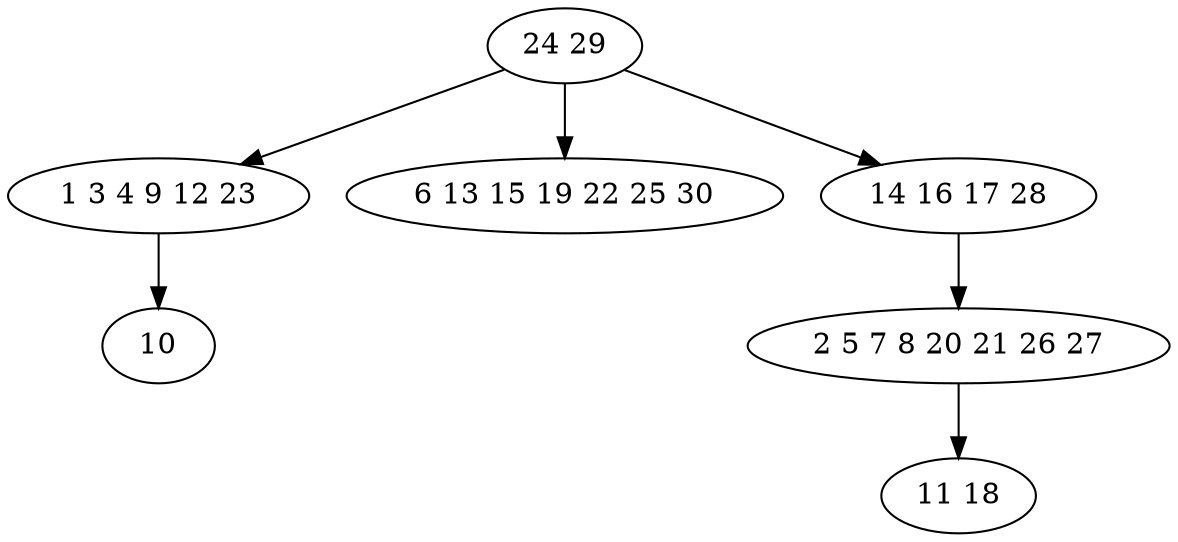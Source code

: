 digraph true_tree {
	"0" -> "1"
	"0" -> "2"
	"1" -> "3"
	"0" -> "4"
	"4" -> "5"
	"5" -> "6"
	"0" [label="24 29"];
	"1" [label="1 3 4 9 12 23"];
	"2" [label="6 13 15 19 22 25 30"];
	"3" [label="10"];
	"4" [label="14 16 17 28"];
	"5" [label="2 5 7 8 20 21 26 27"];
	"6" [label="11 18"];
}
